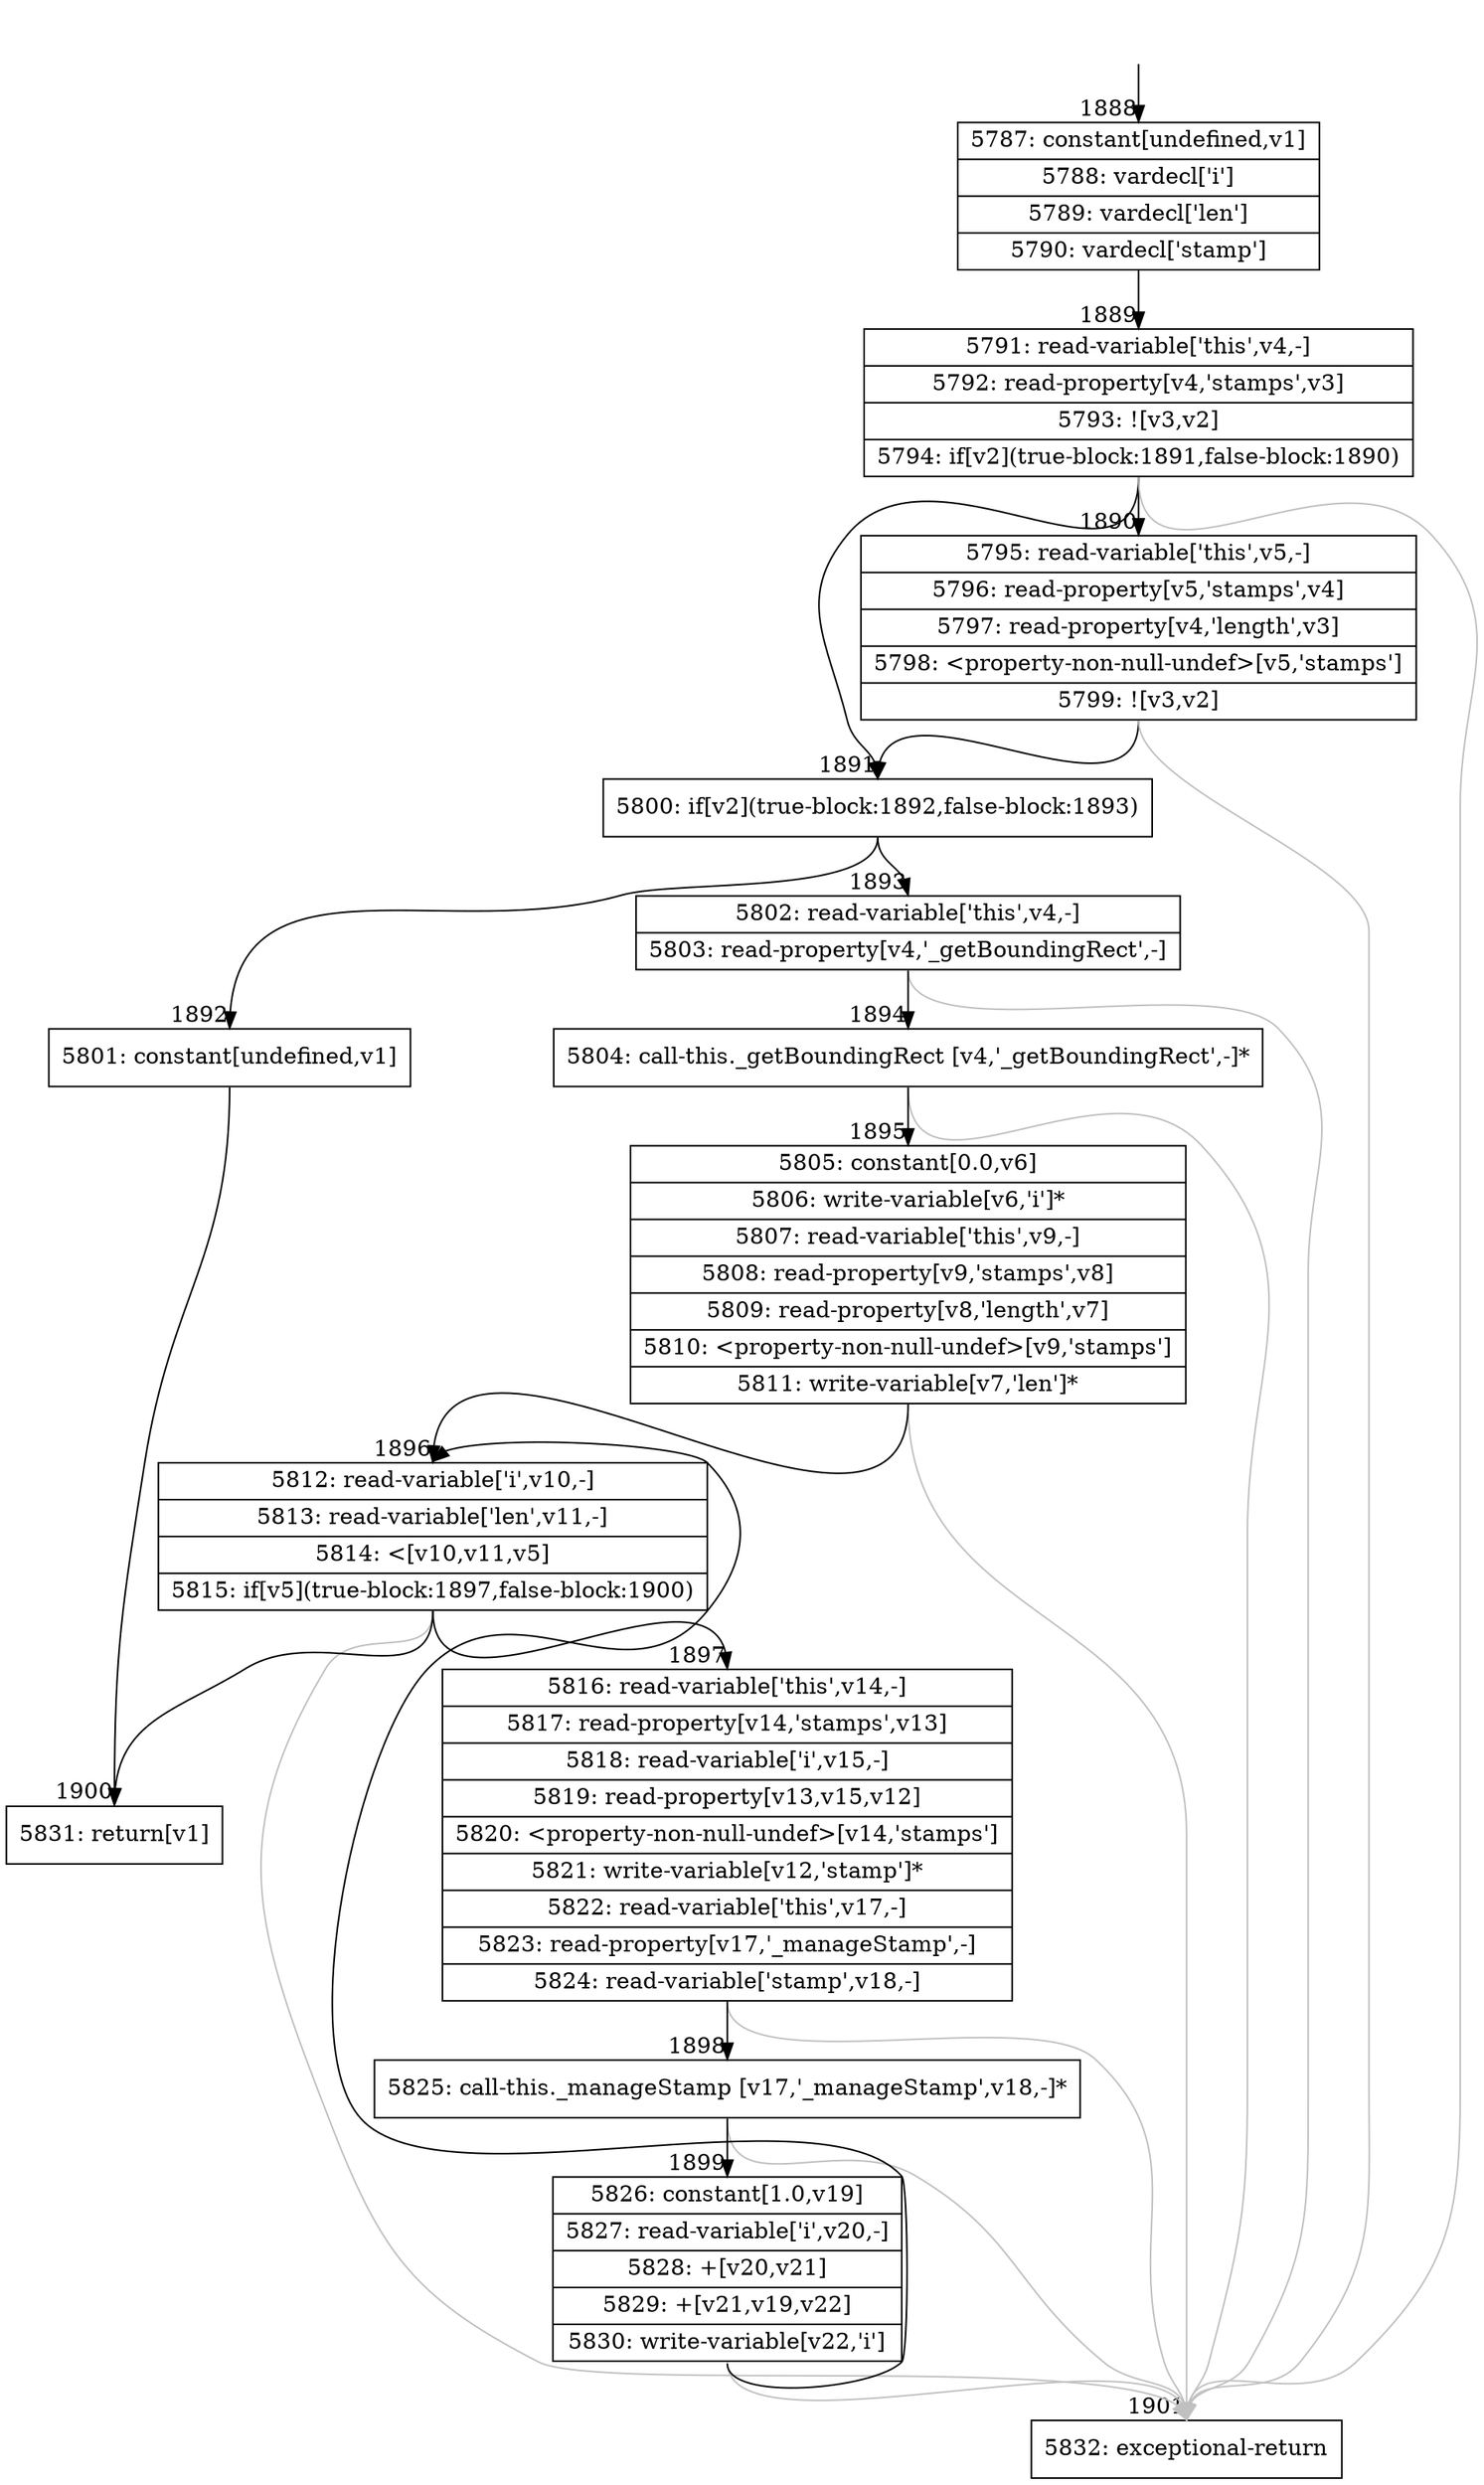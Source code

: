 digraph {
rankdir="TD"
BB_entry171[shape=none,label=""];
BB_entry171 -> BB1888 [tailport=s, headport=n, headlabel="    1888"]
BB1888 [shape=record label="{5787: constant[undefined,v1]|5788: vardecl['i']|5789: vardecl['len']|5790: vardecl['stamp']}" ] 
BB1888 -> BB1889 [tailport=s, headport=n, headlabel="      1889"]
BB1889 [shape=record label="{5791: read-variable['this',v4,-]|5792: read-property[v4,'stamps',v3]|5793: ![v3,v2]|5794: if[v2](true-block:1891,false-block:1890)}" ] 
BB1889 -> BB1891 [tailport=s, headport=n, headlabel="      1891"]
BB1889 -> BB1890 [tailport=s, headport=n, headlabel="      1890"]
BB1889 -> BB1901 [tailport=s, headport=n, color=gray, headlabel="      1901"]
BB1890 [shape=record label="{5795: read-variable['this',v5,-]|5796: read-property[v5,'stamps',v4]|5797: read-property[v4,'length',v3]|5798: \<property-non-null-undef\>[v5,'stamps']|5799: ![v3,v2]}" ] 
BB1890 -> BB1891 [tailport=s, headport=n]
BB1890 -> BB1901 [tailport=s, headport=n, color=gray]
BB1891 [shape=record label="{5800: if[v2](true-block:1892,false-block:1893)}" ] 
BB1891 -> BB1892 [tailport=s, headport=n, headlabel="      1892"]
BB1891 -> BB1893 [tailport=s, headport=n, headlabel="      1893"]
BB1892 [shape=record label="{5801: constant[undefined,v1]}" ] 
BB1892 -> BB1900 [tailport=s, headport=n, headlabel="      1900"]
BB1893 [shape=record label="{5802: read-variable['this',v4,-]|5803: read-property[v4,'_getBoundingRect',-]}" ] 
BB1893 -> BB1894 [tailport=s, headport=n, headlabel="      1894"]
BB1893 -> BB1901 [tailport=s, headport=n, color=gray]
BB1894 [shape=record label="{5804: call-this._getBoundingRect [v4,'_getBoundingRect',-]*}" ] 
BB1894 -> BB1895 [tailport=s, headport=n, headlabel="      1895"]
BB1894 -> BB1901 [tailport=s, headport=n, color=gray]
BB1895 [shape=record label="{5805: constant[0.0,v6]|5806: write-variable[v6,'i']*|5807: read-variable['this',v9,-]|5808: read-property[v9,'stamps',v8]|5809: read-property[v8,'length',v7]|5810: \<property-non-null-undef\>[v9,'stamps']|5811: write-variable[v7,'len']*}" ] 
BB1895 -> BB1896 [tailport=s, headport=n, headlabel="      1896"]
BB1895 -> BB1901 [tailport=s, headport=n, color=gray]
BB1896 [shape=record label="{5812: read-variable['i',v10,-]|5813: read-variable['len',v11,-]|5814: \<[v10,v11,v5]|5815: if[v5](true-block:1897,false-block:1900)}" ] 
BB1896 -> BB1897 [tailport=s, headport=n, headlabel="      1897"]
BB1896 -> BB1900 [tailport=s, headport=n]
BB1896 -> BB1901 [tailport=s, headport=n, color=gray]
BB1897 [shape=record label="{5816: read-variable['this',v14,-]|5817: read-property[v14,'stamps',v13]|5818: read-variable['i',v15,-]|5819: read-property[v13,v15,v12]|5820: \<property-non-null-undef\>[v14,'stamps']|5821: write-variable[v12,'stamp']*|5822: read-variable['this',v17,-]|5823: read-property[v17,'_manageStamp',-]|5824: read-variable['stamp',v18,-]}" ] 
BB1897 -> BB1898 [tailport=s, headport=n, headlabel="      1898"]
BB1897 -> BB1901 [tailport=s, headport=n, color=gray]
BB1898 [shape=record label="{5825: call-this._manageStamp [v17,'_manageStamp',v18,-]*}" ] 
BB1898 -> BB1899 [tailport=s, headport=n, headlabel="      1899"]
BB1898 -> BB1901 [tailport=s, headport=n, color=gray]
BB1899 [shape=record label="{5826: constant[1.0,v19]|5827: read-variable['i',v20,-]|5828: +[v20,v21]|5829: +[v21,v19,v22]|5830: write-variable[v22,'i']}" ] 
BB1899 -> BB1896 [tailport=s, headport=n]
BB1899 -> BB1901 [tailport=s, headport=n, color=gray]
BB1900 [shape=record label="{5831: return[v1]}" ] 
BB1901 [shape=record label="{5832: exceptional-return}" ] 
//#$~ 2614
}
